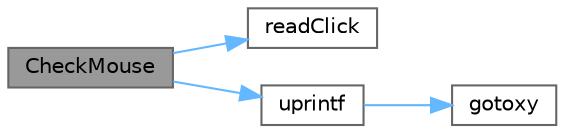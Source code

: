digraph "CheckMouse"
{
 // LATEX_PDF_SIZE
  bgcolor="transparent";
  edge [fontname=Helvetica,fontsize=10,labelfontname=Helvetica,labelfontsize=10];
  node [fontname=Helvetica,fontsize=10,shape=box,height=0.2,width=0.4];
  rankdir="LR";
  Node1 [id="Node000001",label="CheckMouse",height=0.2,width=0.4,color="gray40", fillcolor="grey60", style="filled", fontcolor="black",tooltip=" "];
  Node1 -> Node2 [id="edge4_Node000001_Node000002",color="steelblue1",style="solid",tooltip=" "];
  Node2 [id="Node000002",label="readClick",height=0.2,width=0.4,color="grey40", fillcolor="white", style="filled",URL="$player_u_i_8cpp.html#ab85eb234069b16b4ee6aa80ca34faeef",tooltip=" "];
  Node1 -> Node3 [id="edge5_Node000001_Node000003",color="steelblue1",style="solid",tooltip=" "];
  Node3 [id="Node000003",label="uprintf",height=0.2,width=0.4,color="grey40", fillcolor="white", style="filled",URL="$player_u_i_8cpp.html#a9d1008cd1f195593b51aa49bd912dac1",tooltip=" "];
  Node3 -> Node4 [id="edge6_Node000003_Node000004",color="steelblue1",style="solid",tooltip=" "];
  Node4 [id="Node000004",label="gotoxy",height=0.2,width=0.4,color="grey40", fillcolor="white", style="filled",URL="$player_u_i_8cpp.html#ae824443b3f661414ba1f2718e17fe97d",tooltip=" "];
}
